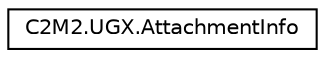 digraph "Graphical Class Hierarchy"
{
 // LATEX_PDF_SIZE
  edge [fontname="Helvetica",fontsize="10",labelfontname="Helvetica",labelfontsize="10"];
  node [fontname="Helvetica",fontsize="10",shape=record];
  rankdir="LR";
  Node0 [label="C2M2.UGX.AttachmentInfo",height=0.2,width=0.4,color="black", fillcolor="white", style="filled",URL="$d4/d50/struct_c2_m2_1_1_u_g_x_1_1_attachment_info.html",tooltip="Encapsulate attachment information as immutable"];
}
